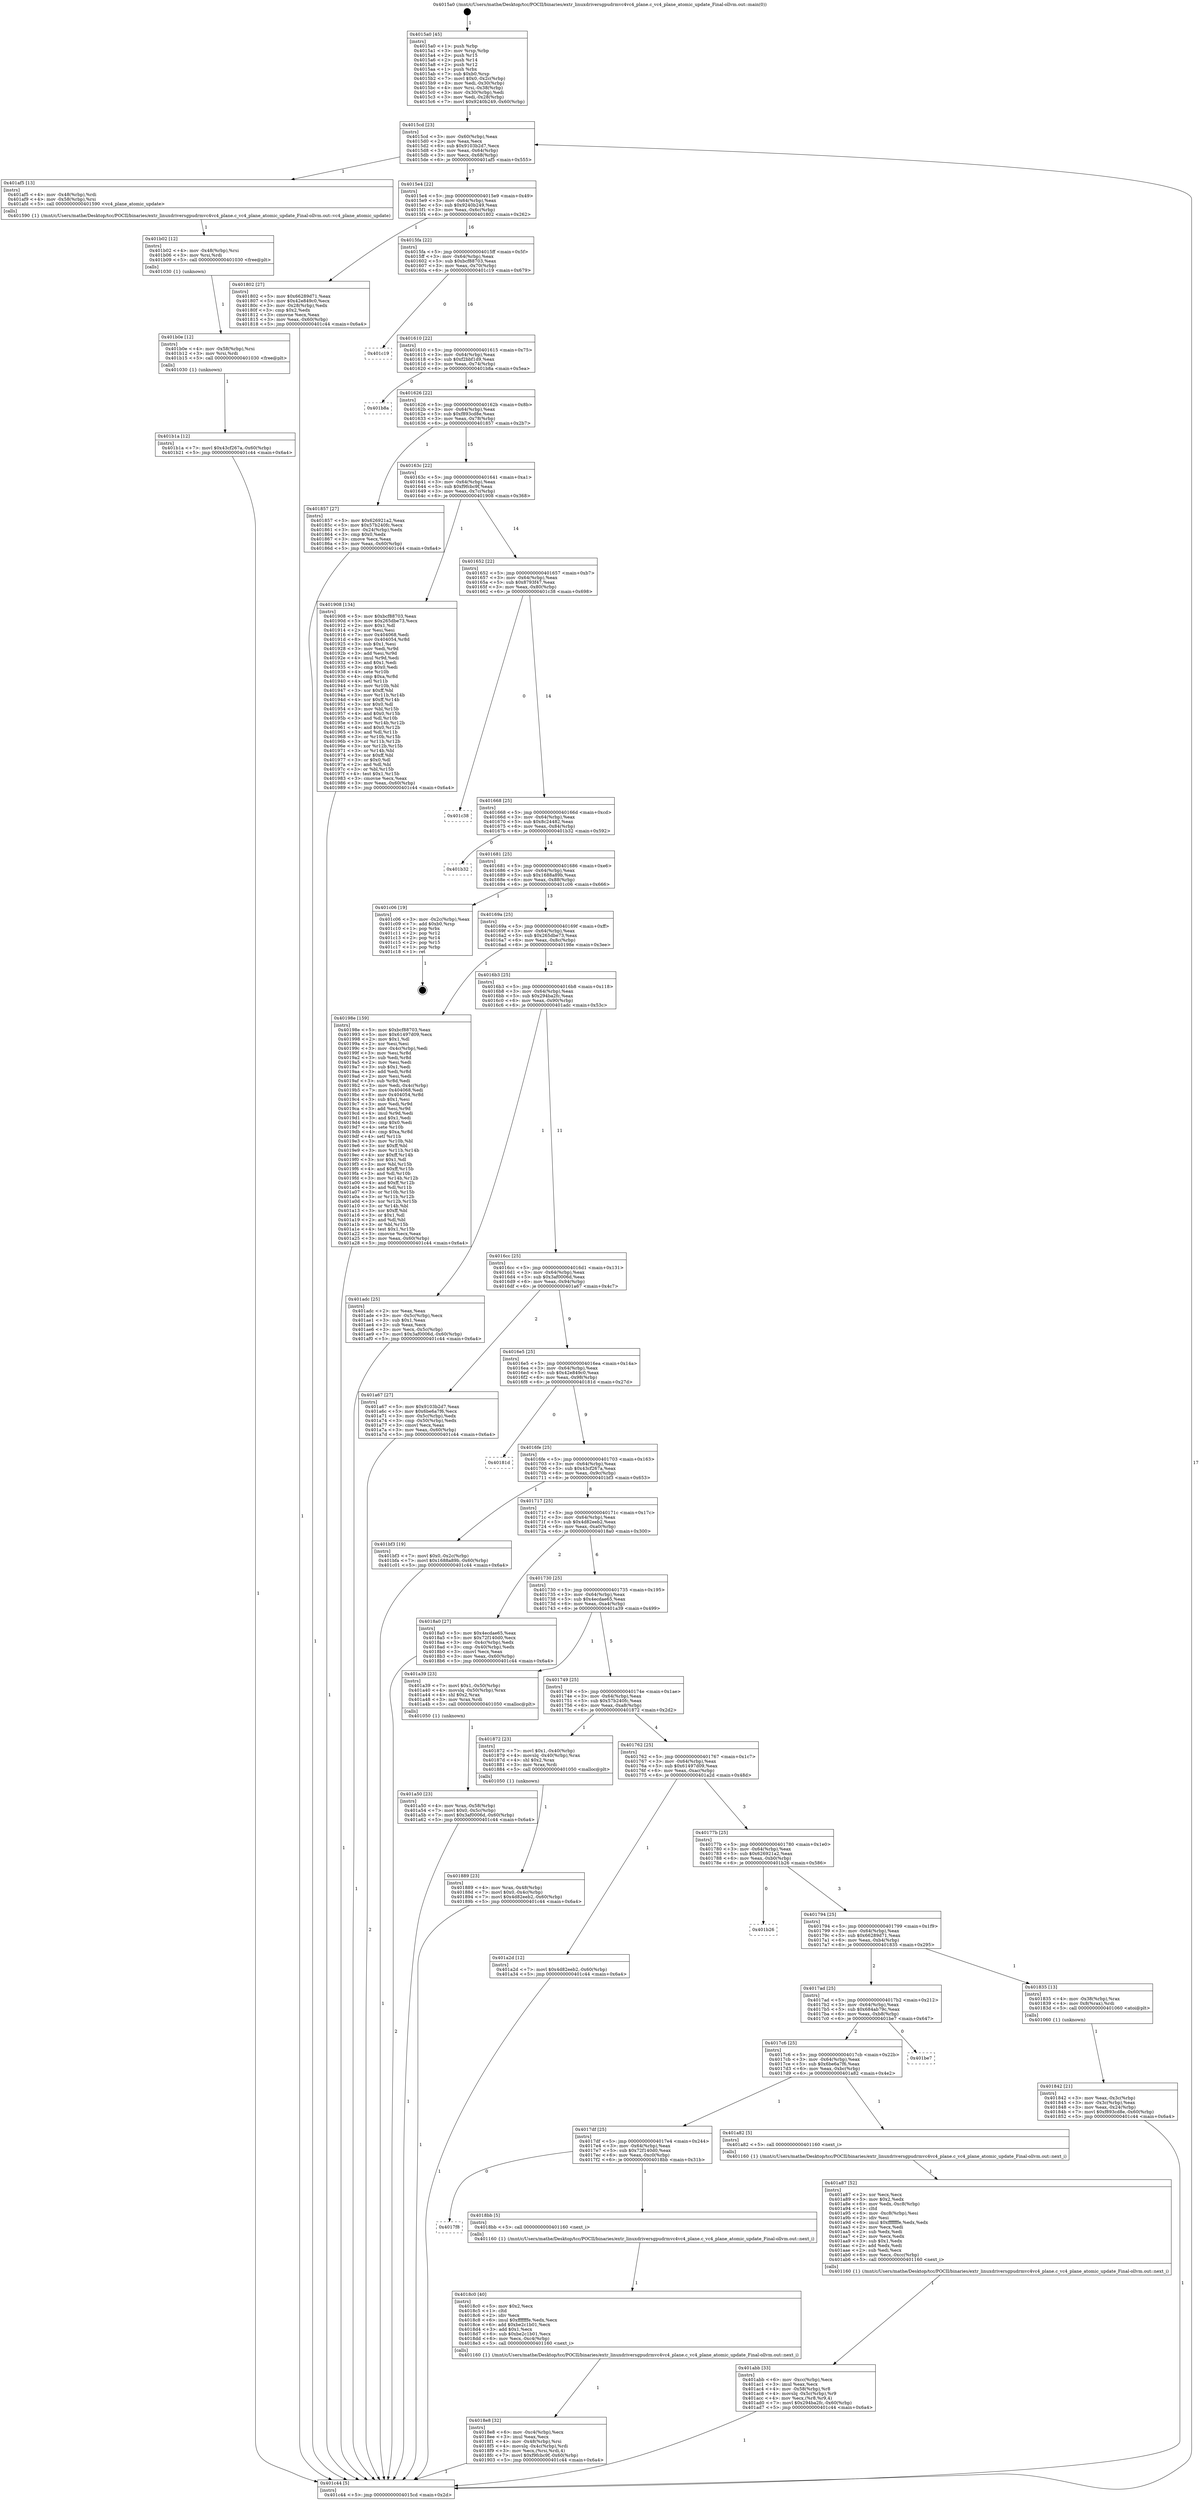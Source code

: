digraph "0x4015a0" {
  label = "0x4015a0 (/mnt/c/Users/mathe/Desktop/tcc/POCII/binaries/extr_linuxdriversgpudrmvc4vc4_plane.c_vc4_plane_atomic_update_Final-ollvm.out::main(0))"
  labelloc = "t"
  node[shape=record]

  Entry [label="",width=0.3,height=0.3,shape=circle,fillcolor=black,style=filled]
  "0x4015cd" [label="{
     0x4015cd [23]\l
     | [instrs]\l
     &nbsp;&nbsp;0x4015cd \<+3\>: mov -0x60(%rbp),%eax\l
     &nbsp;&nbsp;0x4015d0 \<+2\>: mov %eax,%ecx\l
     &nbsp;&nbsp;0x4015d2 \<+6\>: sub $0x9103b2d7,%ecx\l
     &nbsp;&nbsp;0x4015d8 \<+3\>: mov %eax,-0x64(%rbp)\l
     &nbsp;&nbsp;0x4015db \<+3\>: mov %ecx,-0x68(%rbp)\l
     &nbsp;&nbsp;0x4015de \<+6\>: je 0000000000401af5 \<main+0x555\>\l
  }"]
  "0x401af5" [label="{
     0x401af5 [13]\l
     | [instrs]\l
     &nbsp;&nbsp;0x401af5 \<+4\>: mov -0x48(%rbp),%rdi\l
     &nbsp;&nbsp;0x401af9 \<+4\>: mov -0x58(%rbp),%rsi\l
     &nbsp;&nbsp;0x401afd \<+5\>: call 0000000000401590 \<vc4_plane_atomic_update\>\l
     | [calls]\l
     &nbsp;&nbsp;0x401590 \{1\} (/mnt/c/Users/mathe/Desktop/tcc/POCII/binaries/extr_linuxdriversgpudrmvc4vc4_plane.c_vc4_plane_atomic_update_Final-ollvm.out::vc4_plane_atomic_update)\l
  }"]
  "0x4015e4" [label="{
     0x4015e4 [22]\l
     | [instrs]\l
     &nbsp;&nbsp;0x4015e4 \<+5\>: jmp 00000000004015e9 \<main+0x49\>\l
     &nbsp;&nbsp;0x4015e9 \<+3\>: mov -0x64(%rbp),%eax\l
     &nbsp;&nbsp;0x4015ec \<+5\>: sub $0x9240b249,%eax\l
     &nbsp;&nbsp;0x4015f1 \<+3\>: mov %eax,-0x6c(%rbp)\l
     &nbsp;&nbsp;0x4015f4 \<+6\>: je 0000000000401802 \<main+0x262\>\l
  }"]
  Exit [label="",width=0.3,height=0.3,shape=circle,fillcolor=black,style=filled,peripheries=2]
  "0x401802" [label="{
     0x401802 [27]\l
     | [instrs]\l
     &nbsp;&nbsp;0x401802 \<+5\>: mov $0x66289d71,%eax\l
     &nbsp;&nbsp;0x401807 \<+5\>: mov $0x42e849c0,%ecx\l
     &nbsp;&nbsp;0x40180c \<+3\>: mov -0x28(%rbp),%edx\l
     &nbsp;&nbsp;0x40180f \<+3\>: cmp $0x2,%edx\l
     &nbsp;&nbsp;0x401812 \<+3\>: cmovne %ecx,%eax\l
     &nbsp;&nbsp;0x401815 \<+3\>: mov %eax,-0x60(%rbp)\l
     &nbsp;&nbsp;0x401818 \<+5\>: jmp 0000000000401c44 \<main+0x6a4\>\l
  }"]
  "0x4015fa" [label="{
     0x4015fa [22]\l
     | [instrs]\l
     &nbsp;&nbsp;0x4015fa \<+5\>: jmp 00000000004015ff \<main+0x5f\>\l
     &nbsp;&nbsp;0x4015ff \<+3\>: mov -0x64(%rbp),%eax\l
     &nbsp;&nbsp;0x401602 \<+5\>: sub $0xbcf88703,%eax\l
     &nbsp;&nbsp;0x401607 \<+3\>: mov %eax,-0x70(%rbp)\l
     &nbsp;&nbsp;0x40160a \<+6\>: je 0000000000401c19 \<main+0x679\>\l
  }"]
  "0x401c44" [label="{
     0x401c44 [5]\l
     | [instrs]\l
     &nbsp;&nbsp;0x401c44 \<+5\>: jmp 00000000004015cd \<main+0x2d\>\l
  }"]
  "0x4015a0" [label="{
     0x4015a0 [45]\l
     | [instrs]\l
     &nbsp;&nbsp;0x4015a0 \<+1\>: push %rbp\l
     &nbsp;&nbsp;0x4015a1 \<+3\>: mov %rsp,%rbp\l
     &nbsp;&nbsp;0x4015a4 \<+2\>: push %r15\l
     &nbsp;&nbsp;0x4015a6 \<+2\>: push %r14\l
     &nbsp;&nbsp;0x4015a8 \<+2\>: push %r12\l
     &nbsp;&nbsp;0x4015aa \<+1\>: push %rbx\l
     &nbsp;&nbsp;0x4015ab \<+7\>: sub $0xb0,%rsp\l
     &nbsp;&nbsp;0x4015b2 \<+7\>: movl $0x0,-0x2c(%rbp)\l
     &nbsp;&nbsp;0x4015b9 \<+3\>: mov %edi,-0x30(%rbp)\l
     &nbsp;&nbsp;0x4015bc \<+4\>: mov %rsi,-0x38(%rbp)\l
     &nbsp;&nbsp;0x4015c0 \<+3\>: mov -0x30(%rbp),%edi\l
     &nbsp;&nbsp;0x4015c3 \<+3\>: mov %edi,-0x28(%rbp)\l
     &nbsp;&nbsp;0x4015c6 \<+7\>: movl $0x9240b249,-0x60(%rbp)\l
  }"]
  "0x401b1a" [label="{
     0x401b1a [12]\l
     | [instrs]\l
     &nbsp;&nbsp;0x401b1a \<+7\>: movl $0x43cf267a,-0x60(%rbp)\l
     &nbsp;&nbsp;0x401b21 \<+5\>: jmp 0000000000401c44 \<main+0x6a4\>\l
  }"]
  "0x401c19" [label="{
     0x401c19\l
  }", style=dashed]
  "0x401610" [label="{
     0x401610 [22]\l
     | [instrs]\l
     &nbsp;&nbsp;0x401610 \<+5\>: jmp 0000000000401615 \<main+0x75\>\l
     &nbsp;&nbsp;0x401615 \<+3\>: mov -0x64(%rbp),%eax\l
     &nbsp;&nbsp;0x401618 \<+5\>: sub $0xf2bbf1d9,%eax\l
     &nbsp;&nbsp;0x40161d \<+3\>: mov %eax,-0x74(%rbp)\l
     &nbsp;&nbsp;0x401620 \<+6\>: je 0000000000401b8a \<main+0x5ea\>\l
  }"]
  "0x401b0e" [label="{
     0x401b0e [12]\l
     | [instrs]\l
     &nbsp;&nbsp;0x401b0e \<+4\>: mov -0x58(%rbp),%rsi\l
     &nbsp;&nbsp;0x401b12 \<+3\>: mov %rsi,%rdi\l
     &nbsp;&nbsp;0x401b15 \<+5\>: call 0000000000401030 \<free@plt\>\l
     | [calls]\l
     &nbsp;&nbsp;0x401030 \{1\} (unknown)\l
  }"]
  "0x401b8a" [label="{
     0x401b8a\l
  }", style=dashed]
  "0x401626" [label="{
     0x401626 [22]\l
     | [instrs]\l
     &nbsp;&nbsp;0x401626 \<+5\>: jmp 000000000040162b \<main+0x8b\>\l
     &nbsp;&nbsp;0x40162b \<+3\>: mov -0x64(%rbp),%eax\l
     &nbsp;&nbsp;0x40162e \<+5\>: sub $0xf893cd8e,%eax\l
     &nbsp;&nbsp;0x401633 \<+3\>: mov %eax,-0x78(%rbp)\l
     &nbsp;&nbsp;0x401636 \<+6\>: je 0000000000401857 \<main+0x2b7\>\l
  }"]
  "0x401b02" [label="{
     0x401b02 [12]\l
     | [instrs]\l
     &nbsp;&nbsp;0x401b02 \<+4\>: mov -0x48(%rbp),%rsi\l
     &nbsp;&nbsp;0x401b06 \<+3\>: mov %rsi,%rdi\l
     &nbsp;&nbsp;0x401b09 \<+5\>: call 0000000000401030 \<free@plt\>\l
     | [calls]\l
     &nbsp;&nbsp;0x401030 \{1\} (unknown)\l
  }"]
  "0x401857" [label="{
     0x401857 [27]\l
     | [instrs]\l
     &nbsp;&nbsp;0x401857 \<+5\>: mov $0x626921a2,%eax\l
     &nbsp;&nbsp;0x40185c \<+5\>: mov $0x57b240fc,%ecx\l
     &nbsp;&nbsp;0x401861 \<+3\>: mov -0x24(%rbp),%edx\l
     &nbsp;&nbsp;0x401864 \<+3\>: cmp $0x0,%edx\l
     &nbsp;&nbsp;0x401867 \<+3\>: cmove %ecx,%eax\l
     &nbsp;&nbsp;0x40186a \<+3\>: mov %eax,-0x60(%rbp)\l
     &nbsp;&nbsp;0x40186d \<+5\>: jmp 0000000000401c44 \<main+0x6a4\>\l
  }"]
  "0x40163c" [label="{
     0x40163c [22]\l
     | [instrs]\l
     &nbsp;&nbsp;0x40163c \<+5\>: jmp 0000000000401641 \<main+0xa1\>\l
     &nbsp;&nbsp;0x401641 \<+3\>: mov -0x64(%rbp),%eax\l
     &nbsp;&nbsp;0x401644 \<+5\>: sub $0xf9fcbc9f,%eax\l
     &nbsp;&nbsp;0x401649 \<+3\>: mov %eax,-0x7c(%rbp)\l
     &nbsp;&nbsp;0x40164c \<+6\>: je 0000000000401908 \<main+0x368\>\l
  }"]
  "0x401abb" [label="{
     0x401abb [33]\l
     | [instrs]\l
     &nbsp;&nbsp;0x401abb \<+6\>: mov -0xcc(%rbp),%ecx\l
     &nbsp;&nbsp;0x401ac1 \<+3\>: imul %eax,%ecx\l
     &nbsp;&nbsp;0x401ac4 \<+4\>: mov -0x58(%rbp),%r8\l
     &nbsp;&nbsp;0x401ac8 \<+4\>: movslq -0x5c(%rbp),%r9\l
     &nbsp;&nbsp;0x401acc \<+4\>: mov %ecx,(%r8,%r9,4)\l
     &nbsp;&nbsp;0x401ad0 \<+7\>: movl $0x294ba2fc,-0x60(%rbp)\l
     &nbsp;&nbsp;0x401ad7 \<+5\>: jmp 0000000000401c44 \<main+0x6a4\>\l
  }"]
  "0x401908" [label="{
     0x401908 [134]\l
     | [instrs]\l
     &nbsp;&nbsp;0x401908 \<+5\>: mov $0xbcf88703,%eax\l
     &nbsp;&nbsp;0x40190d \<+5\>: mov $0x265dbe73,%ecx\l
     &nbsp;&nbsp;0x401912 \<+2\>: mov $0x1,%dl\l
     &nbsp;&nbsp;0x401914 \<+2\>: xor %esi,%esi\l
     &nbsp;&nbsp;0x401916 \<+7\>: mov 0x404068,%edi\l
     &nbsp;&nbsp;0x40191d \<+8\>: mov 0x404054,%r8d\l
     &nbsp;&nbsp;0x401925 \<+3\>: sub $0x1,%esi\l
     &nbsp;&nbsp;0x401928 \<+3\>: mov %edi,%r9d\l
     &nbsp;&nbsp;0x40192b \<+3\>: add %esi,%r9d\l
     &nbsp;&nbsp;0x40192e \<+4\>: imul %r9d,%edi\l
     &nbsp;&nbsp;0x401932 \<+3\>: and $0x1,%edi\l
     &nbsp;&nbsp;0x401935 \<+3\>: cmp $0x0,%edi\l
     &nbsp;&nbsp;0x401938 \<+4\>: sete %r10b\l
     &nbsp;&nbsp;0x40193c \<+4\>: cmp $0xa,%r8d\l
     &nbsp;&nbsp;0x401940 \<+4\>: setl %r11b\l
     &nbsp;&nbsp;0x401944 \<+3\>: mov %r10b,%bl\l
     &nbsp;&nbsp;0x401947 \<+3\>: xor $0xff,%bl\l
     &nbsp;&nbsp;0x40194a \<+3\>: mov %r11b,%r14b\l
     &nbsp;&nbsp;0x40194d \<+4\>: xor $0xff,%r14b\l
     &nbsp;&nbsp;0x401951 \<+3\>: xor $0x0,%dl\l
     &nbsp;&nbsp;0x401954 \<+3\>: mov %bl,%r15b\l
     &nbsp;&nbsp;0x401957 \<+4\>: and $0x0,%r15b\l
     &nbsp;&nbsp;0x40195b \<+3\>: and %dl,%r10b\l
     &nbsp;&nbsp;0x40195e \<+3\>: mov %r14b,%r12b\l
     &nbsp;&nbsp;0x401961 \<+4\>: and $0x0,%r12b\l
     &nbsp;&nbsp;0x401965 \<+3\>: and %dl,%r11b\l
     &nbsp;&nbsp;0x401968 \<+3\>: or %r10b,%r15b\l
     &nbsp;&nbsp;0x40196b \<+3\>: or %r11b,%r12b\l
     &nbsp;&nbsp;0x40196e \<+3\>: xor %r12b,%r15b\l
     &nbsp;&nbsp;0x401971 \<+3\>: or %r14b,%bl\l
     &nbsp;&nbsp;0x401974 \<+3\>: xor $0xff,%bl\l
     &nbsp;&nbsp;0x401977 \<+3\>: or $0x0,%dl\l
     &nbsp;&nbsp;0x40197a \<+2\>: and %dl,%bl\l
     &nbsp;&nbsp;0x40197c \<+3\>: or %bl,%r15b\l
     &nbsp;&nbsp;0x40197f \<+4\>: test $0x1,%r15b\l
     &nbsp;&nbsp;0x401983 \<+3\>: cmovne %ecx,%eax\l
     &nbsp;&nbsp;0x401986 \<+3\>: mov %eax,-0x60(%rbp)\l
     &nbsp;&nbsp;0x401989 \<+5\>: jmp 0000000000401c44 \<main+0x6a4\>\l
  }"]
  "0x401652" [label="{
     0x401652 [22]\l
     | [instrs]\l
     &nbsp;&nbsp;0x401652 \<+5\>: jmp 0000000000401657 \<main+0xb7\>\l
     &nbsp;&nbsp;0x401657 \<+3\>: mov -0x64(%rbp),%eax\l
     &nbsp;&nbsp;0x40165a \<+5\>: sub $0x8793f47,%eax\l
     &nbsp;&nbsp;0x40165f \<+3\>: mov %eax,-0x80(%rbp)\l
     &nbsp;&nbsp;0x401662 \<+6\>: je 0000000000401c38 \<main+0x698\>\l
  }"]
  "0x401a87" [label="{
     0x401a87 [52]\l
     | [instrs]\l
     &nbsp;&nbsp;0x401a87 \<+2\>: xor %ecx,%ecx\l
     &nbsp;&nbsp;0x401a89 \<+5\>: mov $0x2,%edx\l
     &nbsp;&nbsp;0x401a8e \<+6\>: mov %edx,-0xc8(%rbp)\l
     &nbsp;&nbsp;0x401a94 \<+1\>: cltd\l
     &nbsp;&nbsp;0x401a95 \<+6\>: mov -0xc8(%rbp),%esi\l
     &nbsp;&nbsp;0x401a9b \<+2\>: idiv %esi\l
     &nbsp;&nbsp;0x401a9d \<+6\>: imul $0xfffffffe,%edx,%edx\l
     &nbsp;&nbsp;0x401aa3 \<+2\>: mov %ecx,%edi\l
     &nbsp;&nbsp;0x401aa5 \<+2\>: sub %edx,%edi\l
     &nbsp;&nbsp;0x401aa7 \<+2\>: mov %ecx,%edx\l
     &nbsp;&nbsp;0x401aa9 \<+3\>: sub $0x1,%edx\l
     &nbsp;&nbsp;0x401aac \<+2\>: add %edx,%edi\l
     &nbsp;&nbsp;0x401aae \<+2\>: sub %edi,%ecx\l
     &nbsp;&nbsp;0x401ab0 \<+6\>: mov %ecx,-0xcc(%rbp)\l
     &nbsp;&nbsp;0x401ab6 \<+5\>: call 0000000000401160 \<next_i\>\l
     | [calls]\l
     &nbsp;&nbsp;0x401160 \{1\} (/mnt/c/Users/mathe/Desktop/tcc/POCII/binaries/extr_linuxdriversgpudrmvc4vc4_plane.c_vc4_plane_atomic_update_Final-ollvm.out::next_i)\l
  }"]
  "0x401c38" [label="{
     0x401c38\l
  }", style=dashed]
  "0x401668" [label="{
     0x401668 [25]\l
     | [instrs]\l
     &nbsp;&nbsp;0x401668 \<+5\>: jmp 000000000040166d \<main+0xcd\>\l
     &nbsp;&nbsp;0x40166d \<+3\>: mov -0x64(%rbp),%eax\l
     &nbsp;&nbsp;0x401670 \<+5\>: sub $0x8c24482,%eax\l
     &nbsp;&nbsp;0x401675 \<+6\>: mov %eax,-0x84(%rbp)\l
     &nbsp;&nbsp;0x40167b \<+6\>: je 0000000000401b32 \<main+0x592\>\l
  }"]
  "0x401a50" [label="{
     0x401a50 [23]\l
     | [instrs]\l
     &nbsp;&nbsp;0x401a50 \<+4\>: mov %rax,-0x58(%rbp)\l
     &nbsp;&nbsp;0x401a54 \<+7\>: movl $0x0,-0x5c(%rbp)\l
     &nbsp;&nbsp;0x401a5b \<+7\>: movl $0x3af0006d,-0x60(%rbp)\l
     &nbsp;&nbsp;0x401a62 \<+5\>: jmp 0000000000401c44 \<main+0x6a4\>\l
  }"]
  "0x401b32" [label="{
     0x401b32\l
  }", style=dashed]
  "0x401681" [label="{
     0x401681 [25]\l
     | [instrs]\l
     &nbsp;&nbsp;0x401681 \<+5\>: jmp 0000000000401686 \<main+0xe6\>\l
     &nbsp;&nbsp;0x401686 \<+3\>: mov -0x64(%rbp),%eax\l
     &nbsp;&nbsp;0x401689 \<+5\>: sub $0x1688a89b,%eax\l
     &nbsp;&nbsp;0x40168e \<+6\>: mov %eax,-0x88(%rbp)\l
     &nbsp;&nbsp;0x401694 \<+6\>: je 0000000000401c06 \<main+0x666\>\l
  }"]
  "0x4018e8" [label="{
     0x4018e8 [32]\l
     | [instrs]\l
     &nbsp;&nbsp;0x4018e8 \<+6\>: mov -0xc4(%rbp),%ecx\l
     &nbsp;&nbsp;0x4018ee \<+3\>: imul %eax,%ecx\l
     &nbsp;&nbsp;0x4018f1 \<+4\>: mov -0x48(%rbp),%rsi\l
     &nbsp;&nbsp;0x4018f5 \<+4\>: movslq -0x4c(%rbp),%rdi\l
     &nbsp;&nbsp;0x4018f9 \<+3\>: mov %ecx,(%rsi,%rdi,4)\l
     &nbsp;&nbsp;0x4018fc \<+7\>: movl $0xf9fcbc9f,-0x60(%rbp)\l
     &nbsp;&nbsp;0x401903 \<+5\>: jmp 0000000000401c44 \<main+0x6a4\>\l
  }"]
  "0x401c06" [label="{
     0x401c06 [19]\l
     | [instrs]\l
     &nbsp;&nbsp;0x401c06 \<+3\>: mov -0x2c(%rbp),%eax\l
     &nbsp;&nbsp;0x401c09 \<+7\>: add $0xb0,%rsp\l
     &nbsp;&nbsp;0x401c10 \<+1\>: pop %rbx\l
     &nbsp;&nbsp;0x401c11 \<+2\>: pop %r12\l
     &nbsp;&nbsp;0x401c13 \<+2\>: pop %r14\l
     &nbsp;&nbsp;0x401c15 \<+2\>: pop %r15\l
     &nbsp;&nbsp;0x401c17 \<+1\>: pop %rbp\l
     &nbsp;&nbsp;0x401c18 \<+1\>: ret\l
  }"]
  "0x40169a" [label="{
     0x40169a [25]\l
     | [instrs]\l
     &nbsp;&nbsp;0x40169a \<+5\>: jmp 000000000040169f \<main+0xff\>\l
     &nbsp;&nbsp;0x40169f \<+3\>: mov -0x64(%rbp),%eax\l
     &nbsp;&nbsp;0x4016a2 \<+5\>: sub $0x265dbe73,%eax\l
     &nbsp;&nbsp;0x4016a7 \<+6\>: mov %eax,-0x8c(%rbp)\l
     &nbsp;&nbsp;0x4016ad \<+6\>: je 000000000040198e \<main+0x3ee\>\l
  }"]
  "0x4018c0" [label="{
     0x4018c0 [40]\l
     | [instrs]\l
     &nbsp;&nbsp;0x4018c0 \<+5\>: mov $0x2,%ecx\l
     &nbsp;&nbsp;0x4018c5 \<+1\>: cltd\l
     &nbsp;&nbsp;0x4018c6 \<+2\>: idiv %ecx\l
     &nbsp;&nbsp;0x4018c8 \<+6\>: imul $0xfffffffe,%edx,%ecx\l
     &nbsp;&nbsp;0x4018ce \<+6\>: add $0xbe2c1b01,%ecx\l
     &nbsp;&nbsp;0x4018d4 \<+3\>: add $0x1,%ecx\l
     &nbsp;&nbsp;0x4018d7 \<+6\>: sub $0xbe2c1b01,%ecx\l
     &nbsp;&nbsp;0x4018dd \<+6\>: mov %ecx,-0xc4(%rbp)\l
     &nbsp;&nbsp;0x4018e3 \<+5\>: call 0000000000401160 \<next_i\>\l
     | [calls]\l
     &nbsp;&nbsp;0x401160 \{1\} (/mnt/c/Users/mathe/Desktop/tcc/POCII/binaries/extr_linuxdriversgpudrmvc4vc4_plane.c_vc4_plane_atomic_update_Final-ollvm.out::next_i)\l
  }"]
  "0x40198e" [label="{
     0x40198e [159]\l
     | [instrs]\l
     &nbsp;&nbsp;0x40198e \<+5\>: mov $0xbcf88703,%eax\l
     &nbsp;&nbsp;0x401993 \<+5\>: mov $0x61497d09,%ecx\l
     &nbsp;&nbsp;0x401998 \<+2\>: mov $0x1,%dl\l
     &nbsp;&nbsp;0x40199a \<+2\>: xor %esi,%esi\l
     &nbsp;&nbsp;0x40199c \<+3\>: mov -0x4c(%rbp),%edi\l
     &nbsp;&nbsp;0x40199f \<+3\>: mov %esi,%r8d\l
     &nbsp;&nbsp;0x4019a2 \<+3\>: sub %edi,%r8d\l
     &nbsp;&nbsp;0x4019a5 \<+2\>: mov %esi,%edi\l
     &nbsp;&nbsp;0x4019a7 \<+3\>: sub $0x1,%edi\l
     &nbsp;&nbsp;0x4019aa \<+3\>: add %edi,%r8d\l
     &nbsp;&nbsp;0x4019ad \<+2\>: mov %esi,%edi\l
     &nbsp;&nbsp;0x4019af \<+3\>: sub %r8d,%edi\l
     &nbsp;&nbsp;0x4019b2 \<+3\>: mov %edi,-0x4c(%rbp)\l
     &nbsp;&nbsp;0x4019b5 \<+7\>: mov 0x404068,%edi\l
     &nbsp;&nbsp;0x4019bc \<+8\>: mov 0x404054,%r8d\l
     &nbsp;&nbsp;0x4019c4 \<+3\>: sub $0x1,%esi\l
     &nbsp;&nbsp;0x4019c7 \<+3\>: mov %edi,%r9d\l
     &nbsp;&nbsp;0x4019ca \<+3\>: add %esi,%r9d\l
     &nbsp;&nbsp;0x4019cd \<+4\>: imul %r9d,%edi\l
     &nbsp;&nbsp;0x4019d1 \<+3\>: and $0x1,%edi\l
     &nbsp;&nbsp;0x4019d4 \<+3\>: cmp $0x0,%edi\l
     &nbsp;&nbsp;0x4019d7 \<+4\>: sete %r10b\l
     &nbsp;&nbsp;0x4019db \<+4\>: cmp $0xa,%r8d\l
     &nbsp;&nbsp;0x4019df \<+4\>: setl %r11b\l
     &nbsp;&nbsp;0x4019e3 \<+3\>: mov %r10b,%bl\l
     &nbsp;&nbsp;0x4019e6 \<+3\>: xor $0xff,%bl\l
     &nbsp;&nbsp;0x4019e9 \<+3\>: mov %r11b,%r14b\l
     &nbsp;&nbsp;0x4019ec \<+4\>: xor $0xff,%r14b\l
     &nbsp;&nbsp;0x4019f0 \<+3\>: xor $0x1,%dl\l
     &nbsp;&nbsp;0x4019f3 \<+3\>: mov %bl,%r15b\l
     &nbsp;&nbsp;0x4019f6 \<+4\>: and $0xff,%r15b\l
     &nbsp;&nbsp;0x4019fa \<+3\>: and %dl,%r10b\l
     &nbsp;&nbsp;0x4019fd \<+3\>: mov %r14b,%r12b\l
     &nbsp;&nbsp;0x401a00 \<+4\>: and $0xff,%r12b\l
     &nbsp;&nbsp;0x401a04 \<+3\>: and %dl,%r11b\l
     &nbsp;&nbsp;0x401a07 \<+3\>: or %r10b,%r15b\l
     &nbsp;&nbsp;0x401a0a \<+3\>: or %r11b,%r12b\l
     &nbsp;&nbsp;0x401a0d \<+3\>: xor %r12b,%r15b\l
     &nbsp;&nbsp;0x401a10 \<+3\>: or %r14b,%bl\l
     &nbsp;&nbsp;0x401a13 \<+3\>: xor $0xff,%bl\l
     &nbsp;&nbsp;0x401a16 \<+3\>: or $0x1,%dl\l
     &nbsp;&nbsp;0x401a19 \<+2\>: and %dl,%bl\l
     &nbsp;&nbsp;0x401a1b \<+3\>: or %bl,%r15b\l
     &nbsp;&nbsp;0x401a1e \<+4\>: test $0x1,%r15b\l
     &nbsp;&nbsp;0x401a22 \<+3\>: cmovne %ecx,%eax\l
     &nbsp;&nbsp;0x401a25 \<+3\>: mov %eax,-0x60(%rbp)\l
     &nbsp;&nbsp;0x401a28 \<+5\>: jmp 0000000000401c44 \<main+0x6a4\>\l
  }"]
  "0x4016b3" [label="{
     0x4016b3 [25]\l
     | [instrs]\l
     &nbsp;&nbsp;0x4016b3 \<+5\>: jmp 00000000004016b8 \<main+0x118\>\l
     &nbsp;&nbsp;0x4016b8 \<+3\>: mov -0x64(%rbp),%eax\l
     &nbsp;&nbsp;0x4016bb \<+5\>: sub $0x294ba2fc,%eax\l
     &nbsp;&nbsp;0x4016c0 \<+6\>: mov %eax,-0x90(%rbp)\l
     &nbsp;&nbsp;0x4016c6 \<+6\>: je 0000000000401adc \<main+0x53c\>\l
  }"]
  "0x4017f8" [label="{
     0x4017f8\l
  }", style=dashed]
  "0x401adc" [label="{
     0x401adc [25]\l
     | [instrs]\l
     &nbsp;&nbsp;0x401adc \<+2\>: xor %eax,%eax\l
     &nbsp;&nbsp;0x401ade \<+3\>: mov -0x5c(%rbp),%ecx\l
     &nbsp;&nbsp;0x401ae1 \<+3\>: sub $0x1,%eax\l
     &nbsp;&nbsp;0x401ae4 \<+2\>: sub %eax,%ecx\l
     &nbsp;&nbsp;0x401ae6 \<+3\>: mov %ecx,-0x5c(%rbp)\l
     &nbsp;&nbsp;0x401ae9 \<+7\>: movl $0x3af0006d,-0x60(%rbp)\l
     &nbsp;&nbsp;0x401af0 \<+5\>: jmp 0000000000401c44 \<main+0x6a4\>\l
  }"]
  "0x4016cc" [label="{
     0x4016cc [25]\l
     | [instrs]\l
     &nbsp;&nbsp;0x4016cc \<+5\>: jmp 00000000004016d1 \<main+0x131\>\l
     &nbsp;&nbsp;0x4016d1 \<+3\>: mov -0x64(%rbp),%eax\l
     &nbsp;&nbsp;0x4016d4 \<+5\>: sub $0x3af0006d,%eax\l
     &nbsp;&nbsp;0x4016d9 \<+6\>: mov %eax,-0x94(%rbp)\l
     &nbsp;&nbsp;0x4016df \<+6\>: je 0000000000401a67 \<main+0x4c7\>\l
  }"]
  "0x4018bb" [label="{
     0x4018bb [5]\l
     | [instrs]\l
     &nbsp;&nbsp;0x4018bb \<+5\>: call 0000000000401160 \<next_i\>\l
     | [calls]\l
     &nbsp;&nbsp;0x401160 \{1\} (/mnt/c/Users/mathe/Desktop/tcc/POCII/binaries/extr_linuxdriversgpudrmvc4vc4_plane.c_vc4_plane_atomic_update_Final-ollvm.out::next_i)\l
  }"]
  "0x401a67" [label="{
     0x401a67 [27]\l
     | [instrs]\l
     &nbsp;&nbsp;0x401a67 \<+5\>: mov $0x9103b2d7,%eax\l
     &nbsp;&nbsp;0x401a6c \<+5\>: mov $0x6be6a7f6,%ecx\l
     &nbsp;&nbsp;0x401a71 \<+3\>: mov -0x5c(%rbp),%edx\l
     &nbsp;&nbsp;0x401a74 \<+3\>: cmp -0x50(%rbp),%edx\l
     &nbsp;&nbsp;0x401a77 \<+3\>: cmovl %ecx,%eax\l
     &nbsp;&nbsp;0x401a7a \<+3\>: mov %eax,-0x60(%rbp)\l
     &nbsp;&nbsp;0x401a7d \<+5\>: jmp 0000000000401c44 \<main+0x6a4\>\l
  }"]
  "0x4016e5" [label="{
     0x4016e5 [25]\l
     | [instrs]\l
     &nbsp;&nbsp;0x4016e5 \<+5\>: jmp 00000000004016ea \<main+0x14a\>\l
     &nbsp;&nbsp;0x4016ea \<+3\>: mov -0x64(%rbp),%eax\l
     &nbsp;&nbsp;0x4016ed \<+5\>: sub $0x42e849c0,%eax\l
     &nbsp;&nbsp;0x4016f2 \<+6\>: mov %eax,-0x98(%rbp)\l
     &nbsp;&nbsp;0x4016f8 \<+6\>: je 000000000040181d \<main+0x27d\>\l
  }"]
  "0x4017df" [label="{
     0x4017df [25]\l
     | [instrs]\l
     &nbsp;&nbsp;0x4017df \<+5\>: jmp 00000000004017e4 \<main+0x244\>\l
     &nbsp;&nbsp;0x4017e4 \<+3\>: mov -0x64(%rbp),%eax\l
     &nbsp;&nbsp;0x4017e7 \<+5\>: sub $0x72f140d0,%eax\l
     &nbsp;&nbsp;0x4017ec \<+6\>: mov %eax,-0xc0(%rbp)\l
     &nbsp;&nbsp;0x4017f2 \<+6\>: je 00000000004018bb \<main+0x31b\>\l
  }"]
  "0x40181d" [label="{
     0x40181d\l
  }", style=dashed]
  "0x4016fe" [label="{
     0x4016fe [25]\l
     | [instrs]\l
     &nbsp;&nbsp;0x4016fe \<+5\>: jmp 0000000000401703 \<main+0x163\>\l
     &nbsp;&nbsp;0x401703 \<+3\>: mov -0x64(%rbp),%eax\l
     &nbsp;&nbsp;0x401706 \<+5\>: sub $0x43cf267a,%eax\l
     &nbsp;&nbsp;0x40170b \<+6\>: mov %eax,-0x9c(%rbp)\l
     &nbsp;&nbsp;0x401711 \<+6\>: je 0000000000401bf3 \<main+0x653\>\l
  }"]
  "0x401a82" [label="{
     0x401a82 [5]\l
     | [instrs]\l
     &nbsp;&nbsp;0x401a82 \<+5\>: call 0000000000401160 \<next_i\>\l
     | [calls]\l
     &nbsp;&nbsp;0x401160 \{1\} (/mnt/c/Users/mathe/Desktop/tcc/POCII/binaries/extr_linuxdriversgpudrmvc4vc4_plane.c_vc4_plane_atomic_update_Final-ollvm.out::next_i)\l
  }"]
  "0x401bf3" [label="{
     0x401bf3 [19]\l
     | [instrs]\l
     &nbsp;&nbsp;0x401bf3 \<+7\>: movl $0x0,-0x2c(%rbp)\l
     &nbsp;&nbsp;0x401bfa \<+7\>: movl $0x1688a89b,-0x60(%rbp)\l
     &nbsp;&nbsp;0x401c01 \<+5\>: jmp 0000000000401c44 \<main+0x6a4\>\l
  }"]
  "0x401717" [label="{
     0x401717 [25]\l
     | [instrs]\l
     &nbsp;&nbsp;0x401717 \<+5\>: jmp 000000000040171c \<main+0x17c\>\l
     &nbsp;&nbsp;0x40171c \<+3\>: mov -0x64(%rbp),%eax\l
     &nbsp;&nbsp;0x40171f \<+5\>: sub $0x4d82eeb2,%eax\l
     &nbsp;&nbsp;0x401724 \<+6\>: mov %eax,-0xa0(%rbp)\l
     &nbsp;&nbsp;0x40172a \<+6\>: je 00000000004018a0 \<main+0x300\>\l
  }"]
  "0x4017c6" [label="{
     0x4017c6 [25]\l
     | [instrs]\l
     &nbsp;&nbsp;0x4017c6 \<+5\>: jmp 00000000004017cb \<main+0x22b\>\l
     &nbsp;&nbsp;0x4017cb \<+3\>: mov -0x64(%rbp),%eax\l
     &nbsp;&nbsp;0x4017ce \<+5\>: sub $0x6be6a7f6,%eax\l
     &nbsp;&nbsp;0x4017d3 \<+6\>: mov %eax,-0xbc(%rbp)\l
     &nbsp;&nbsp;0x4017d9 \<+6\>: je 0000000000401a82 \<main+0x4e2\>\l
  }"]
  "0x4018a0" [label="{
     0x4018a0 [27]\l
     | [instrs]\l
     &nbsp;&nbsp;0x4018a0 \<+5\>: mov $0x4ecdae65,%eax\l
     &nbsp;&nbsp;0x4018a5 \<+5\>: mov $0x72f140d0,%ecx\l
     &nbsp;&nbsp;0x4018aa \<+3\>: mov -0x4c(%rbp),%edx\l
     &nbsp;&nbsp;0x4018ad \<+3\>: cmp -0x40(%rbp),%edx\l
     &nbsp;&nbsp;0x4018b0 \<+3\>: cmovl %ecx,%eax\l
     &nbsp;&nbsp;0x4018b3 \<+3\>: mov %eax,-0x60(%rbp)\l
     &nbsp;&nbsp;0x4018b6 \<+5\>: jmp 0000000000401c44 \<main+0x6a4\>\l
  }"]
  "0x401730" [label="{
     0x401730 [25]\l
     | [instrs]\l
     &nbsp;&nbsp;0x401730 \<+5\>: jmp 0000000000401735 \<main+0x195\>\l
     &nbsp;&nbsp;0x401735 \<+3\>: mov -0x64(%rbp),%eax\l
     &nbsp;&nbsp;0x401738 \<+5\>: sub $0x4ecdae65,%eax\l
     &nbsp;&nbsp;0x40173d \<+6\>: mov %eax,-0xa4(%rbp)\l
     &nbsp;&nbsp;0x401743 \<+6\>: je 0000000000401a39 \<main+0x499\>\l
  }"]
  "0x401be7" [label="{
     0x401be7\l
  }", style=dashed]
  "0x401a39" [label="{
     0x401a39 [23]\l
     | [instrs]\l
     &nbsp;&nbsp;0x401a39 \<+7\>: movl $0x1,-0x50(%rbp)\l
     &nbsp;&nbsp;0x401a40 \<+4\>: movslq -0x50(%rbp),%rax\l
     &nbsp;&nbsp;0x401a44 \<+4\>: shl $0x2,%rax\l
     &nbsp;&nbsp;0x401a48 \<+3\>: mov %rax,%rdi\l
     &nbsp;&nbsp;0x401a4b \<+5\>: call 0000000000401050 \<malloc@plt\>\l
     | [calls]\l
     &nbsp;&nbsp;0x401050 \{1\} (unknown)\l
  }"]
  "0x401749" [label="{
     0x401749 [25]\l
     | [instrs]\l
     &nbsp;&nbsp;0x401749 \<+5\>: jmp 000000000040174e \<main+0x1ae\>\l
     &nbsp;&nbsp;0x40174e \<+3\>: mov -0x64(%rbp),%eax\l
     &nbsp;&nbsp;0x401751 \<+5\>: sub $0x57b240fc,%eax\l
     &nbsp;&nbsp;0x401756 \<+6\>: mov %eax,-0xa8(%rbp)\l
     &nbsp;&nbsp;0x40175c \<+6\>: je 0000000000401872 \<main+0x2d2\>\l
  }"]
  "0x401889" [label="{
     0x401889 [23]\l
     | [instrs]\l
     &nbsp;&nbsp;0x401889 \<+4\>: mov %rax,-0x48(%rbp)\l
     &nbsp;&nbsp;0x40188d \<+7\>: movl $0x0,-0x4c(%rbp)\l
     &nbsp;&nbsp;0x401894 \<+7\>: movl $0x4d82eeb2,-0x60(%rbp)\l
     &nbsp;&nbsp;0x40189b \<+5\>: jmp 0000000000401c44 \<main+0x6a4\>\l
  }"]
  "0x401872" [label="{
     0x401872 [23]\l
     | [instrs]\l
     &nbsp;&nbsp;0x401872 \<+7\>: movl $0x1,-0x40(%rbp)\l
     &nbsp;&nbsp;0x401879 \<+4\>: movslq -0x40(%rbp),%rax\l
     &nbsp;&nbsp;0x40187d \<+4\>: shl $0x2,%rax\l
     &nbsp;&nbsp;0x401881 \<+3\>: mov %rax,%rdi\l
     &nbsp;&nbsp;0x401884 \<+5\>: call 0000000000401050 \<malloc@plt\>\l
     | [calls]\l
     &nbsp;&nbsp;0x401050 \{1\} (unknown)\l
  }"]
  "0x401762" [label="{
     0x401762 [25]\l
     | [instrs]\l
     &nbsp;&nbsp;0x401762 \<+5\>: jmp 0000000000401767 \<main+0x1c7\>\l
     &nbsp;&nbsp;0x401767 \<+3\>: mov -0x64(%rbp),%eax\l
     &nbsp;&nbsp;0x40176a \<+5\>: sub $0x61497d09,%eax\l
     &nbsp;&nbsp;0x40176f \<+6\>: mov %eax,-0xac(%rbp)\l
     &nbsp;&nbsp;0x401775 \<+6\>: je 0000000000401a2d \<main+0x48d\>\l
  }"]
  "0x401842" [label="{
     0x401842 [21]\l
     | [instrs]\l
     &nbsp;&nbsp;0x401842 \<+3\>: mov %eax,-0x3c(%rbp)\l
     &nbsp;&nbsp;0x401845 \<+3\>: mov -0x3c(%rbp),%eax\l
     &nbsp;&nbsp;0x401848 \<+3\>: mov %eax,-0x24(%rbp)\l
     &nbsp;&nbsp;0x40184b \<+7\>: movl $0xf893cd8e,-0x60(%rbp)\l
     &nbsp;&nbsp;0x401852 \<+5\>: jmp 0000000000401c44 \<main+0x6a4\>\l
  }"]
  "0x401a2d" [label="{
     0x401a2d [12]\l
     | [instrs]\l
     &nbsp;&nbsp;0x401a2d \<+7\>: movl $0x4d82eeb2,-0x60(%rbp)\l
     &nbsp;&nbsp;0x401a34 \<+5\>: jmp 0000000000401c44 \<main+0x6a4\>\l
  }"]
  "0x40177b" [label="{
     0x40177b [25]\l
     | [instrs]\l
     &nbsp;&nbsp;0x40177b \<+5\>: jmp 0000000000401780 \<main+0x1e0\>\l
     &nbsp;&nbsp;0x401780 \<+3\>: mov -0x64(%rbp),%eax\l
     &nbsp;&nbsp;0x401783 \<+5\>: sub $0x626921a2,%eax\l
     &nbsp;&nbsp;0x401788 \<+6\>: mov %eax,-0xb0(%rbp)\l
     &nbsp;&nbsp;0x40178e \<+6\>: je 0000000000401b26 \<main+0x586\>\l
  }"]
  "0x4017ad" [label="{
     0x4017ad [25]\l
     | [instrs]\l
     &nbsp;&nbsp;0x4017ad \<+5\>: jmp 00000000004017b2 \<main+0x212\>\l
     &nbsp;&nbsp;0x4017b2 \<+3\>: mov -0x64(%rbp),%eax\l
     &nbsp;&nbsp;0x4017b5 \<+5\>: sub $0x684ab79c,%eax\l
     &nbsp;&nbsp;0x4017ba \<+6\>: mov %eax,-0xb8(%rbp)\l
     &nbsp;&nbsp;0x4017c0 \<+6\>: je 0000000000401be7 \<main+0x647\>\l
  }"]
  "0x401b26" [label="{
     0x401b26\l
  }", style=dashed]
  "0x401794" [label="{
     0x401794 [25]\l
     | [instrs]\l
     &nbsp;&nbsp;0x401794 \<+5\>: jmp 0000000000401799 \<main+0x1f9\>\l
     &nbsp;&nbsp;0x401799 \<+3\>: mov -0x64(%rbp),%eax\l
     &nbsp;&nbsp;0x40179c \<+5\>: sub $0x66289d71,%eax\l
     &nbsp;&nbsp;0x4017a1 \<+6\>: mov %eax,-0xb4(%rbp)\l
     &nbsp;&nbsp;0x4017a7 \<+6\>: je 0000000000401835 \<main+0x295\>\l
  }"]
  "0x401835" [label="{
     0x401835 [13]\l
     | [instrs]\l
     &nbsp;&nbsp;0x401835 \<+4\>: mov -0x38(%rbp),%rax\l
     &nbsp;&nbsp;0x401839 \<+4\>: mov 0x8(%rax),%rdi\l
     &nbsp;&nbsp;0x40183d \<+5\>: call 0000000000401060 \<atoi@plt\>\l
     | [calls]\l
     &nbsp;&nbsp;0x401060 \{1\} (unknown)\l
  }"]
  Entry -> "0x4015a0" [label=" 1"]
  "0x4015cd" -> "0x401af5" [label=" 1"]
  "0x4015cd" -> "0x4015e4" [label=" 17"]
  "0x401c06" -> Exit [label=" 1"]
  "0x4015e4" -> "0x401802" [label=" 1"]
  "0x4015e4" -> "0x4015fa" [label=" 16"]
  "0x401802" -> "0x401c44" [label=" 1"]
  "0x4015a0" -> "0x4015cd" [label=" 1"]
  "0x401c44" -> "0x4015cd" [label=" 17"]
  "0x401bf3" -> "0x401c44" [label=" 1"]
  "0x4015fa" -> "0x401c19" [label=" 0"]
  "0x4015fa" -> "0x401610" [label=" 16"]
  "0x401b1a" -> "0x401c44" [label=" 1"]
  "0x401610" -> "0x401b8a" [label=" 0"]
  "0x401610" -> "0x401626" [label=" 16"]
  "0x401b0e" -> "0x401b1a" [label=" 1"]
  "0x401626" -> "0x401857" [label=" 1"]
  "0x401626" -> "0x40163c" [label=" 15"]
  "0x401b02" -> "0x401b0e" [label=" 1"]
  "0x40163c" -> "0x401908" [label=" 1"]
  "0x40163c" -> "0x401652" [label=" 14"]
  "0x401af5" -> "0x401b02" [label=" 1"]
  "0x401652" -> "0x401c38" [label=" 0"]
  "0x401652" -> "0x401668" [label=" 14"]
  "0x401adc" -> "0x401c44" [label=" 1"]
  "0x401668" -> "0x401b32" [label=" 0"]
  "0x401668" -> "0x401681" [label=" 14"]
  "0x401abb" -> "0x401c44" [label=" 1"]
  "0x401681" -> "0x401c06" [label=" 1"]
  "0x401681" -> "0x40169a" [label=" 13"]
  "0x401a87" -> "0x401abb" [label=" 1"]
  "0x40169a" -> "0x40198e" [label=" 1"]
  "0x40169a" -> "0x4016b3" [label=" 12"]
  "0x401a82" -> "0x401a87" [label=" 1"]
  "0x4016b3" -> "0x401adc" [label=" 1"]
  "0x4016b3" -> "0x4016cc" [label=" 11"]
  "0x401a67" -> "0x401c44" [label=" 2"]
  "0x4016cc" -> "0x401a67" [label=" 2"]
  "0x4016cc" -> "0x4016e5" [label=" 9"]
  "0x401a50" -> "0x401c44" [label=" 1"]
  "0x4016e5" -> "0x40181d" [label=" 0"]
  "0x4016e5" -> "0x4016fe" [label=" 9"]
  "0x401a2d" -> "0x401c44" [label=" 1"]
  "0x4016fe" -> "0x401bf3" [label=" 1"]
  "0x4016fe" -> "0x401717" [label=" 8"]
  "0x40198e" -> "0x401c44" [label=" 1"]
  "0x401717" -> "0x4018a0" [label=" 2"]
  "0x401717" -> "0x401730" [label=" 6"]
  "0x4018e8" -> "0x401c44" [label=" 1"]
  "0x401730" -> "0x401a39" [label=" 1"]
  "0x401730" -> "0x401749" [label=" 5"]
  "0x4018c0" -> "0x4018e8" [label=" 1"]
  "0x401749" -> "0x401872" [label=" 1"]
  "0x401749" -> "0x401762" [label=" 4"]
  "0x4017df" -> "0x4017f8" [label=" 0"]
  "0x401762" -> "0x401a2d" [label=" 1"]
  "0x401762" -> "0x40177b" [label=" 3"]
  "0x4017df" -> "0x4018bb" [label=" 1"]
  "0x40177b" -> "0x401b26" [label=" 0"]
  "0x40177b" -> "0x401794" [label=" 3"]
  "0x401a39" -> "0x401a50" [label=" 1"]
  "0x401794" -> "0x401835" [label=" 1"]
  "0x401794" -> "0x4017ad" [label=" 2"]
  "0x401835" -> "0x401842" [label=" 1"]
  "0x401842" -> "0x401c44" [label=" 1"]
  "0x401857" -> "0x401c44" [label=" 1"]
  "0x401872" -> "0x401889" [label=" 1"]
  "0x401889" -> "0x401c44" [label=" 1"]
  "0x4018a0" -> "0x401c44" [label=" 2"]
  "0x4018bb" -> "0x4018c0" [label=" 1"]
  "0x4017ad" -> "0x401be7" [label=" 0"]
  "0x4017ad" -> "0x4017c6" [label=" 2"]
  "0x401908" -> "0x401c44" [label=" 1"]
  "0x4017c6" -> "0x401a82" [label=" 1"]
  "0x4017c6" -> "0x4017df" [label=" 1"]
}
